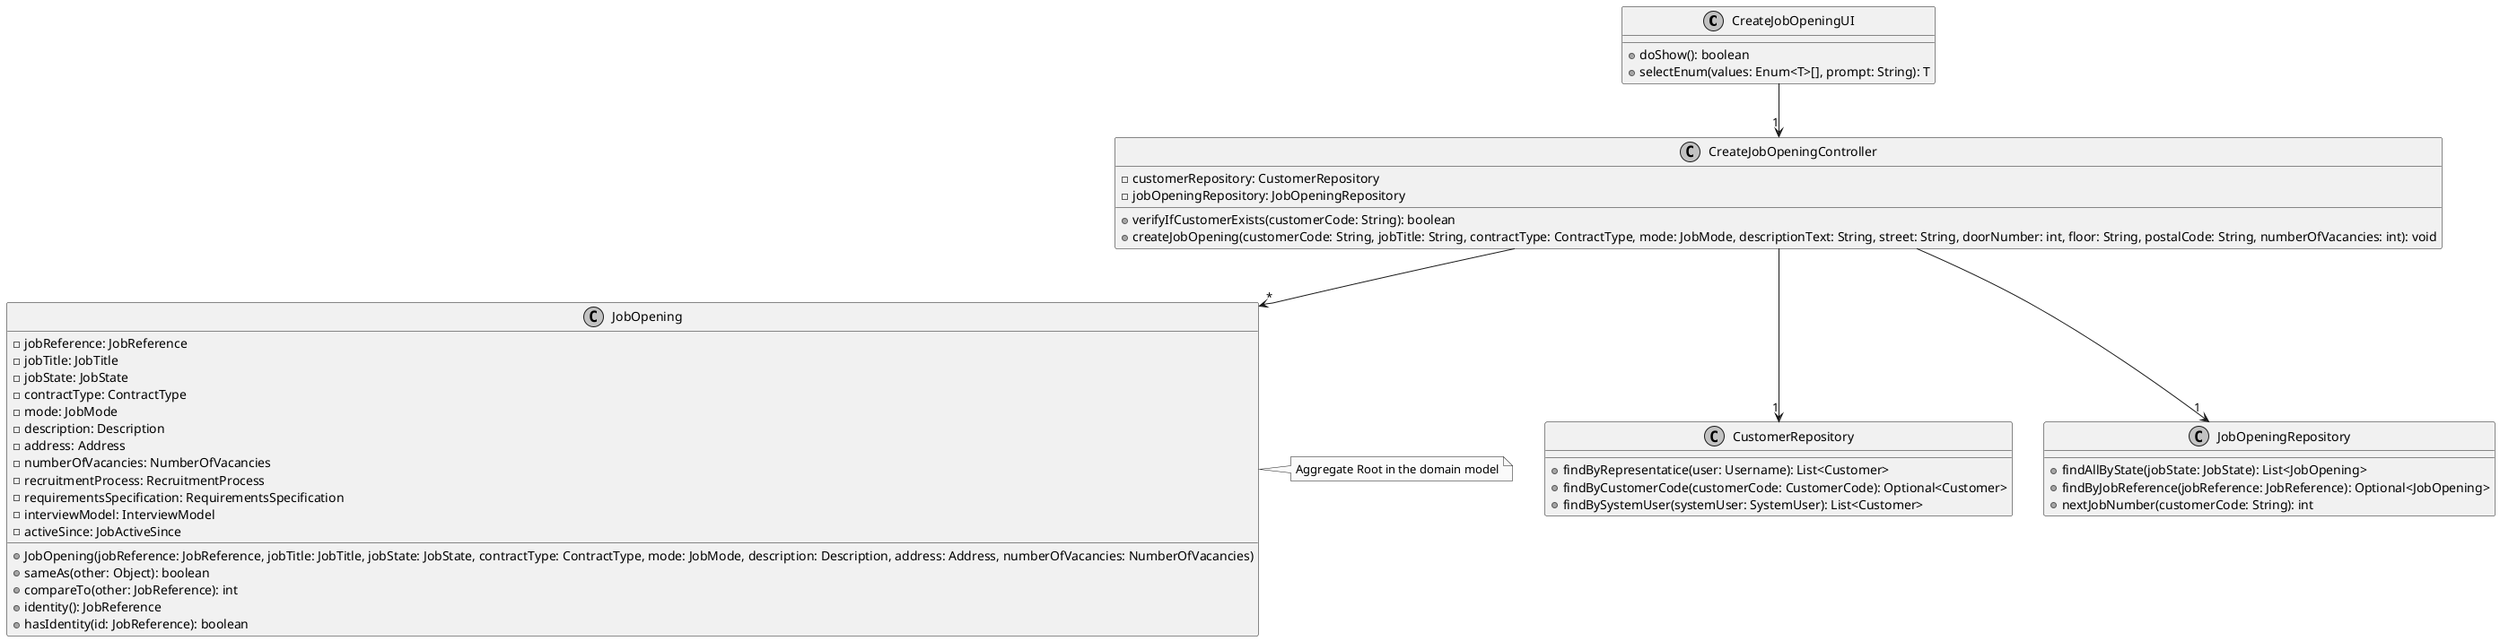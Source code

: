 @startuml
skinparam monochrome true
skinparam packageStyle rectangle



class CreateJobOpeningUI {
    + doShow(): boolean
    + selectEnum(values: Enum<T>[], prompt: String): T
}

class CreateJobOpeningController {
    - customerRepository: CustomerRepository
    - jobOpeningRepository: JobOpeningRepository
    + verifyIfCustomerExists(customerCode: String): boolean
    + createJobOpening(customerCode: String, jobTitle: String, contractType: ContractType, mode: JobMode, descriptionText: String, street: String, doorNumber: int, floor: String, postalCode: String, numberOfVacancies: int): void
}

class CustomerRepository {
    + findByRepresentatice(user: Username): List<Customer>
    + findByCustomerCode(customerCode: CustomerCode): Optional<Customer>
    + findBySystemUser(systemUser: SystemUser): List<Customer>
}

class JobOpeningRepository {
    + findAllByState(jobState: JobState): List<JobOpening>
    + findByJobReference(jobReference: JobReference): Optional<JobOpening>
    + nextJobNumber(customerCode: String): int
}

class JobOpening {
    - jobReference: JobReference
    - jobTitle: JobTitle
    - jobState: JobState
    - contractType: ContractType
    - mode: JobMode
    - description: Description
    - address: Address
    - numberOfVacancies: NumberOfVacancies
    - recruitmentProcess: RecruitmentProcess
    - requirementsSpecification: RequirementsSpecification
    - interviewModel: InterviewModel
    - activeSince: JobActiveSince
    + JobOpening(jobReference: JobReference, jobTitle: JobTitle, jobState: JobState, contractType: ContractType, mode: JobMode, description: Description, address: Address, numberOfVacancies: NumberOfVacancies)
    + sameAs(other: Object): boolean
    + compareTo(other: JobReference): int
    + identity(): JobReference
    + hasIdentity(id: JobReference): boolean
}


CreateJobOpeningUI --> "1" CreateJobOpeningController
CreateJobOpeningController --> "1" CustomerRepository
CreateJobOpeningController --> "1" JobOpeningRepository
CreateJobOpeningController --> "*" JobOpening

note right of JobOpening : Aggregate Root in the domain model


@enduml
